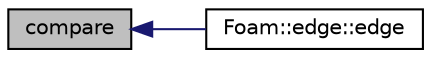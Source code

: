 digraph "compare"
{
  bgcolor="transparent";
  edge [fontname="Helvetica",fontsize="10",labelfontname="Helvetica",labelfontsize="10"];
  node [fontname="Helvetica",fontsize="10",shape=record];
  rankdir="LR";
  Node1 [label="compare",height=0.2,width=0.4,color="black", fillcolor="grey75", style="filled" fontcolor="black"];
  Node1 -> Node2 [dir="back",color="midnightblue",fontsize="10",style="solid",fontname="Helvetica"];
  Node2 [label="Foam::edge::edge",height=0.2,width=0.4,color="black",URL="$classFoam_1_1edge.html#a98db3b5518b4e9ab28f5e415594f6ab1",tooltip="Construct null with invalid point labels (-1) "];
}
